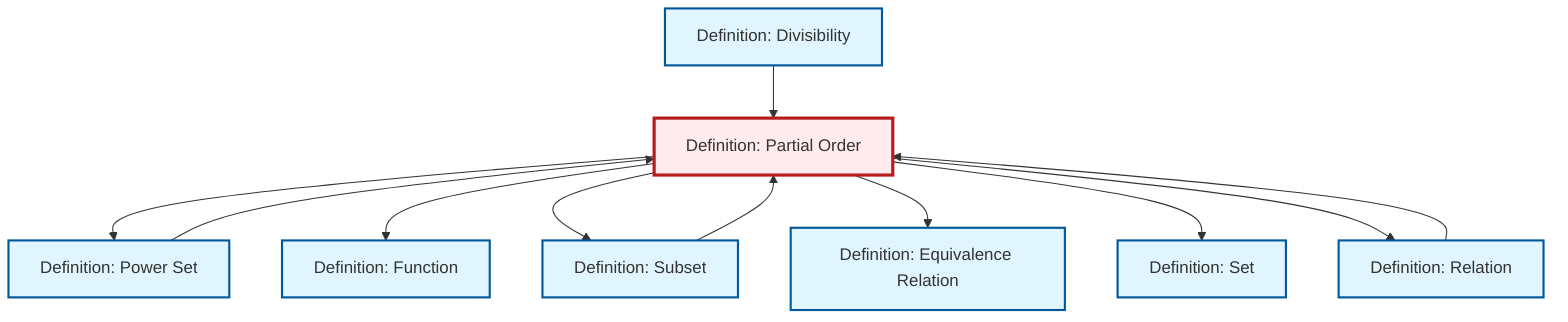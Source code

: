 graph TD
    classDef definition fill:#e1f5fe,stroke:#01579b,stroke-width:2px
    classDef theorem fill:#f3e5f5,stroke:#4a148c,stroke-width:2px
    classDef axiom fill:#fff3e0,stroke:#e65100,stroke-width:2px
    classDef example fill:#e8f5e9,stroke:#1b5e20,stroke-width:2px
    classDef current fill:#ffebee,stroke:#b71c1c,stroke-width:3px
    def-set["Definition: Set"]:::definition
    def-equivalence-relation["Definition: Equivalence Relation"]:::definition
    def-divisibility["Definition: Divisibility"]:::definition
    def-relation["Definition: Relation"]:::definition
    def-subset["Definition: Subset"]:::definition
    def-power-set["Definition: Power Set"]:::definition
    def-function["Definition: Function"]:::definition
    def-partial-order["Definition: Partial Order"]:::definition
    def-partial-order --> def-power-set
    def-partial-order --> def-function
    def-power-set --> def-partial-order
    def-partial-order --> def-subset
    def-divisibility --> def-partial-order
    def-relation --> def-partial-order
    def-subset --> def-partial-order
    def-partial-order --> def-equivalence-relation
    def-partial-order --> def-set
    def-partial-order --> def-relation
    class def-partial-order current